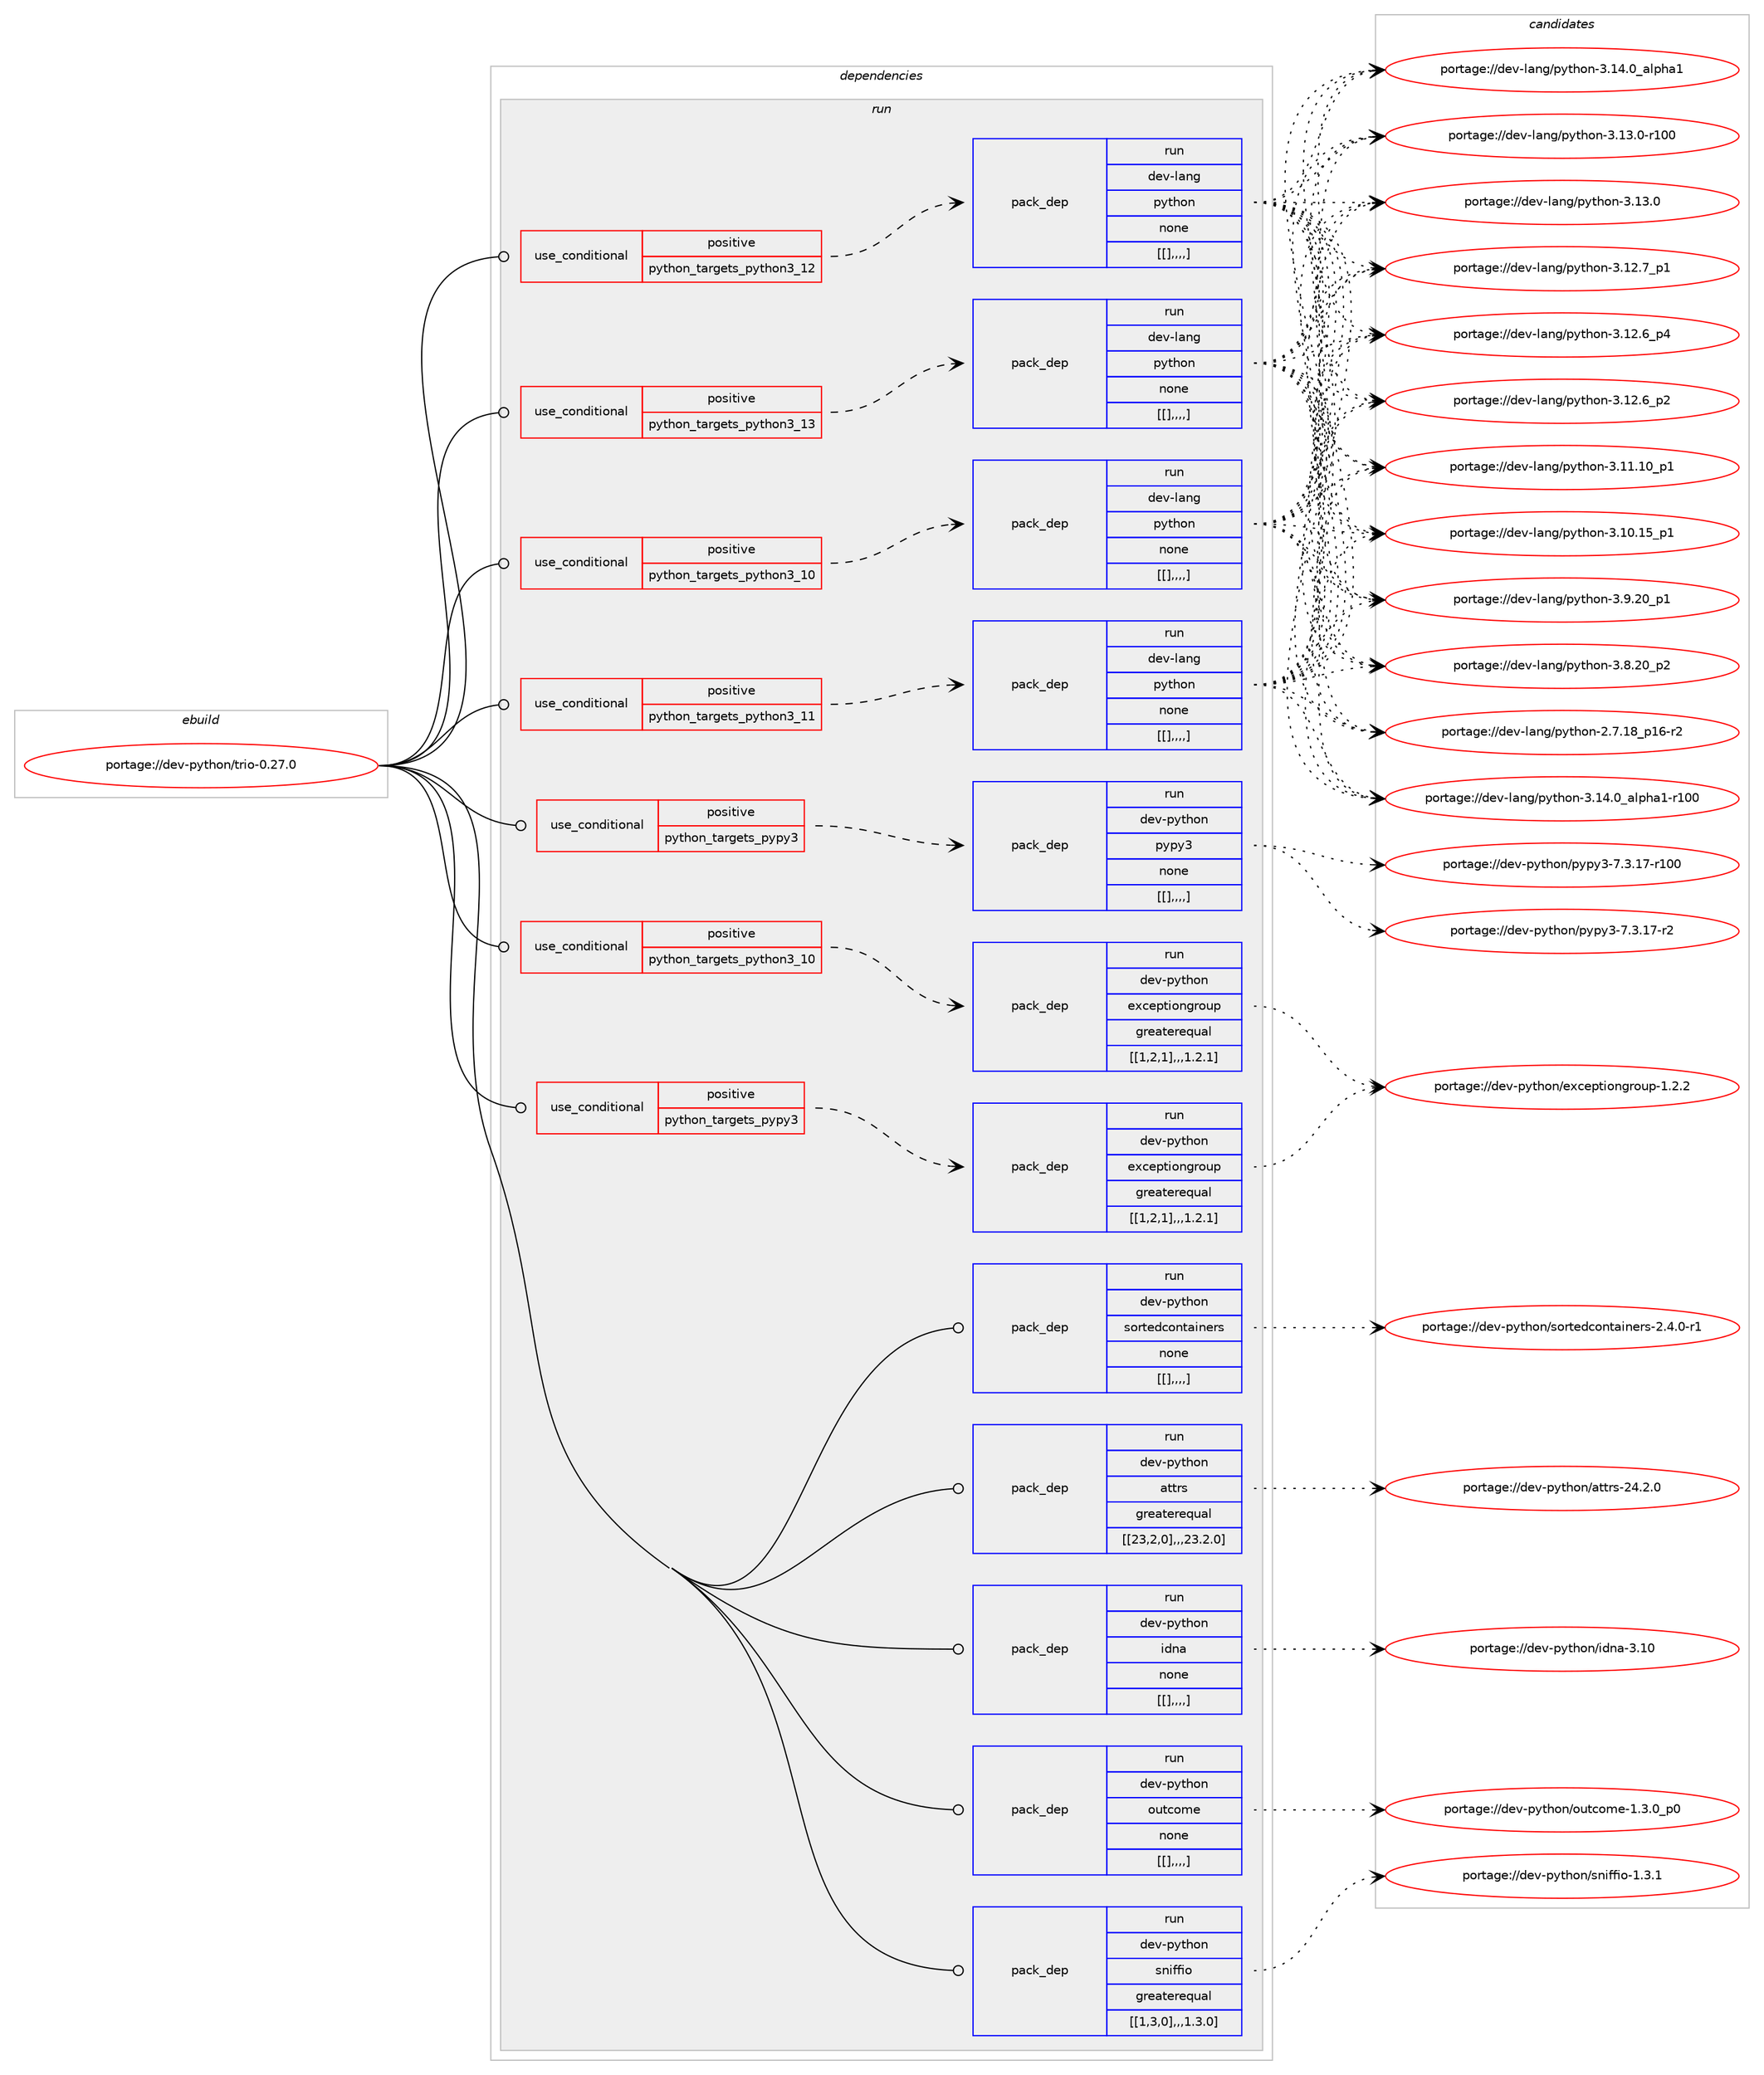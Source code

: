 digraph prolog {

# *************
# Graph options
# *************

newrank=true;
concentrate=true;
compound=true;
graph [rankdir=LR,fontname=Helvetica,fontsize=10,ranksep=1.5];#, ranksep=2.5, nodesep=0.2];
edge  [arrowhead=vee];
node  [fontname=Helvetica,fontsize=10];

# **********
# The ebuild
# **********

subgraph cluster_leftcol {
color=gray;
label=<<i>ebuild</i>>;
id [label="portage://dev-python/trio-0.27.0", color=red, width=4, href="../dev-python/trio-0.27.0.svg"];
}

# ****************
# The dependencies
# ****************

subgraph cluster_midcol {
color=gray;
label=<<i>dependencies</i>>;
subgraph cluster_compile {
fillcolor="#eeeeee";
style=filled;
label=<<i>compile</i>>;
}
subgraph cluster_compileandrun {
fillcolor="#eeeeee";
style=filled;
label=<<i>compile and run</i>>;
}
subgraph cluster_run {
fillcolor="#eeeeee";
style=filled;
label=<<i>run</i>>;
subgraph cond43530 {
dependency173233 [label=<<TABLE BORDER="0" CELLBORDER="1" CELLSPACING="0" CELLPADDING="4"><TR><TD ROWSPAN="3" CELLPADDING="10">use_conditional</TD></TR><TR><TD>positive</TD></TR><TR><TD>python_targets_pypy3</TD></TR></TABLE>>, shape=none, color=red];
subgraph pack128379 {
dependency173291 [label=<<TABLE BORDER="0" CELLBORDER="1" CELLSPACING="0" CELLPADDING="4" WIDTH="220"><TR><TD ROWSPAN="6" CELLPADDING="30">pack_dep</TD></TR><TR><TD WIDTH="110">run</TD></TR><TR><TD>dev-python</TD></TR><TR><TD>exceptiongroup</TD></TR><TR><TD>greaterequal</TD></TR><TR><TD>[[1,2,1],,,1.2.1]</TD></TR></TABLE>>, shape=none, color=blue];
}
dependency173233:e -> dependency173291:w [weight=20,style="dashed",arrowhead="vee"];
}
id:e -> dependency173233:w [weight=20,style="solid",arrowhead="odot"];
subgraph cond43576 {
dependency173322 [label=<<TABLE BORDER="0" CELLBORDER="1" CELLSPACING="0" CELLPADDING="4"><TR><TD ROWSPAN="3" CELLPADDING="10">use_conditional</TD></TR><TR><TD>positive</TD></TR><TR><TD>python_targets_pypy3</TD></TR></TABLE>>, shape=none, color=red];
subgraph pack128395 {
dependency173325 [label=<<TABLE BORDER="0" CELLBORDER="1" CELLSPACING="0" CELLPADDING="4" WIDTH="220"><TR><TD ROWSPAN="6" CELLPADDING="30">pack_dep</TD></TR><TR><TD WIDTH="110">run</TD></TR><TR><TD>dev-python</TD></TR><TR><TD>pypy3</TD></TR><TR><TD>none</TD></TR><TR><TD>[[],,,,]</TD></TR></TABLE>>, shape=none, color=blue];
}
dependency173322:e -> dependency173325:w [weight=20,style="dashed",arrowhead="vee"];
}
id:e -> dependency173322:w [weight=20,style="solid",arrowhead="odot"];
subgraph cond43616 {
dependency173393 [label=<<TABLE BORDER="0" CELLBORDER="1" CELLSPACING="0" CELLPADDING="4"><TR><TD ROWSPAN="3" CELLPADDING="10">use_conditional</TD></TR><TR><TD>positive</TD></TR><TR><TD>python_targets_python3_10</TD></TR></TABLE>>, shape=none, color=red];
subgraph pack128465 {
dependency173494 [label=<<TABLE BORDER="0" CELLBORDER="1" CELLSPACING="0" CELLPADDING="4" WIDTH="220"><TR><TD ROWSPAN="6" CELLPADDING="30">pack_dep</TD></TR><TR><TD WIDTH="110">run</TD></TR><TR><TD>dev-lang</TD></TR><TR><TD>python</TD></TR><TR><TD>none</TD></TR><TR><TD>[[],,,,]</TD></TR></TABLE>>, shape=none, color=blue];
}
dependency173393:e -> dependency173494:w [weight=20,style="dashed",arrowhead="vee"];
}
id:e -> dependency173393:w [weight=20,style="solid",arrowhead="odot"];
subgraph cond43655 {
dependency173538 [label=<<TABLE BORDER="0" CELLBORDER="1" CELLSPACING="0" CELLPADDING="4"><TR><TD ROWSPAN="3" CELLPADDING="10">use_conditional</TD></TR><TR><TD>positive</TD></TR><TR><TD>python_targets_python3_10</TD></TR></TABLE>>, shape=none, color=red];
subgraph pack128541 {
dependency173574 [label=<<TABLE BORDER="0" CELLBORDER="1" CELLSPACING="0" CELLPADDING="4" WIDTH="220"><TR><TD ROWSPAN="6" CELLPADDING="30">pack_dep</TD></TR><TR><TD WIDTH="110">run</TD></TR><TR><TD>dev-python</TD></TR><TR><TD>exceptiongroup</TD></TR><TR><TD>greaterequal</TD></TR><TR><TD>[[1,2,1],,,1.2.1]</TD></TR></TABLE>>, shape=none, color=blue];
}
dependency173538:e -> dependency173574:w [weight=20,style="dashed",arrowhead="vee"];
}
id:e -> dependency173538:w [weight=20,style="solid",arrowhead="odot"];
subgraph cond43687 {
dependency173595 [label=<<TABLE BORDER="0" CELLBORDER="1" CELLSPACING="0" CELLPADDING="4"><TR><TD ROWSPAN="3" CELLPADDING="10">use_conditional</TD></TR><TR><TD>positive</TD></TR><TR><TD>python_targets_python3_11</TD></TR></TABLE>>, shape=none, color=red];
subgraph pack128580 {
dependency173650 [label=<<TABLE BORDER="0" CELLBORDER="1" CELLSPACING="0" CELLPADDING="4" WIDTH="220"><TR><TD ROWSPAN="6" CELLPADDING="30">pack_dep</TD></TR><TR><TD WIDTH="110">run</TD></TR><TR><TD>dev-lang</TD></TR><TR><TD>python</TD></TR><TR><TD>none</TD></TR><TR><TD>[[],,,,]</TD></TR></TABLE>>, shape=none, color=blue];
}
dependency173595:e -> dependency173650:w [weight=20,style="dashed",arrowhead="vee"];
}
id:e -> dependency173595:w [weight=20,style="solid",arrowhead="odot"];
subgraph cond43715 {
dependency173686 [label=<<TABLE BORDER="0" CELLBORDER="1" CELLSPACING="0" CELLPADDING="4"><TR><TD ROWSPAN="3" CELLPADDING="10">use_conditional</TD></TR><TR><TD>positive</TD></TR><TR><TD>python_targets_python3_12</TD></TR></TABLE>>, shape=none, color=red];
subgraph pack128634 {
dependency173713 [label=<<TABLE BORDER="0" CELLBORDER="1" CELLSPACING="0" CELLPADDING="4" WIDTH="220"><TR><TD ROWSPAN="6" CELLPADDING="30">pack_dep</TD></TR><TR><TD WIDTH="110">run</TD></TR><TR><TD>dev-lang</TD></TR><TR><TD>python</TD></TR><TR><TD>none</TD></TR><TR><TD>[[],,,,]</TD></TR></TABLE>>, shape=none, color=blue];
}
dependency173686:e -> dependency173713:w [weight=20,style="dashed",arrowhead="vee"];
}
id:e -> dependency173686:w [weight=20,style="solid",arrowhead="odot"];
subgraph cond43729 {
dependency173733 [label=<<TABLE BORDER="0" CELLBORDER="1" CELLSPACING="0" CELLPADDING="4"><TR><TD ROWSPAN="3" CELLPADDING="10">use_conditional</TD></TR><TR><TD>positive</TD></TR><TR><TD>python_targets_python3_13</TD></TR></TABLE>>, shape=none, color=red];
subgraph pack128653 {
dependency173735 [label=<<TABLE BORDER="0" CELLBORDER="1" CELLSPACING="0" CELLPADDING="4" WIDTH="220"><TR><TD ROWSPAN="6" CELLPADDING="30">pack_dep</TD></TR><TR><TD WIDTH="110">run</TD></TR><TR><TD>dev-lang</TD></TR><TR><TD>python</TD></TR><TR><TD>none</TD></TR><TR><TD>[[],,,,]</TD></TR></TABLE>>, shape=none, color=blue];
}
dependency173733:e -> dependency173735:w [weight=20,style="dashed",arrowhead="vee"];
}
id:e -> dependency173733:w [weight=20,style="solid",arrowhead="odot"];
subgraph pack128667 {
dependency173756 [label=<<TABLE BORDER="0" CELLBORDER="1" CELLSPACING="0" CELLPADDING="4" WIDTH="220"><TR><TD ROWSPAN="6" CELLPADDING="30">pack_dep</TD></TR><TR><TD WIDTH="110">run</TD></TR><TR><TD>dev-python</TD></TR><TR><TD>attrs</TD></TR><TR><TD>greaterequal</TD></TR><TR><TD>[[23,2,0],,,23.2.0]</TD></TR></TABLE>>, shape=none, color=blue];
}
id:e -> dependency173756:w [weight=20,style="solid",arrowhead="odot"];
subgraph pack128669 {
dependency173758 [label=<<TABLE BORDER="0" CELLBORDER="1" CELLSPACING="0" CELLPADDING="4" WIDTH="220"><TR><TD ROWSPAN="6" CELLPADDING="30">pack_dep</TD></TR><TR><TD WIDTH="110">run</TD></TR><TR><TD>dev-python</TD></TR><TR><TD>idna</TD></TR><TR><TD>none</TD></TR><TR><TD>[[],,,,]</TD></TR></TABLE>>, shape=none, color=blue];
}
id:e -> dependency173758:w [weight=20,style="solid",arrowhead="odot"];
subgraph pack128672 {
dependency173763 [label=<<TABLE BORDER="0" CELLBORDER="1" CELLSPACING="0" CELLPADDING="4" WIDTH="220"><TR><TD ROWSPAN="6" CELLPADDING="30">pack_dep</TD></TR><TR><TD WIDTH="110">run</TD></TR><TR><TD>dev-python</TD></TR><TR><TD>outcome</TD></TR><TR><TD>none</TD></TR><TR><TD>[[],,,,]</TD></TR></TABLE>>, shape=none, color=blue];
}
id:e -> dependency173763:w [weight=20,style="solid",arrowhead="odot"];
subgraph pack128697 {
dependency173922 [label=<<TABLE BORDER="0" CELLBORDER="1" CELLSPACING="0" CELLPADDING="4" WIDTH="220"><TR><TD ROWSPAN="6" CELLPADDING="30">pack_dep</TD></TR><TR><TD WIDTH="110">run</TD></TR><TR><TD>dev-python</TD></TR><TR><TD>sniffio</TD></TR><TR><TD>greaterequal</TD></TR><TR><TD>[[1,3,0],,,1.3.0]</TD></TR></TABLE>>, shape=none, color=blue];
}
id:e -> dependency173922:w [weight=20,style="solid",arrowhead="odot"];
subgraph pack128804 {
dependency173987 [label=<<TABLE BORDER="0" CELLBORDER="1" CELLSPACING="0" CELLPADDING="4" WIDTH="220"><TR><TD ROWSPAN="6" CELLPADDING="30">pack_dep</TD></TR><TR><TD WIDTH="110">run</TD></TR><TR><TD>dev-python</TD></TR><TR><TD>sortedcontainers</TD></TR><TR><TD>none</TD></TR><TR><TD>[[],,,,]</TD></TR></TABLE>>, shape=none, color=blue];
}
id:e -> dependency173987:w [weight=20,style="solid",arrowhead="odot"];
}
}

# **************
# The candidates
# **************

subgraph cluster_choices {
rank=same;
color=gray;
label=<<i>candidates</i>>;

subgraph choice128508 {
color=black;
nodesep=1;
choice100101118451121211161041111104710112099101112116105111110103114111117112454946504650 [label="portage://dev-python/exceptiongroup-1.2.2", color=red, width=4,href="../dev-python/exceptiongroup-1.2.2.svg"];
dependency173291:e -> choice100101118451121211161041111104710112099101112116105111110103114111117112454946504650:w [style=dotted,weight="100"];
}
subgraph choice128545 {
color=black;
nodesep=1;
choice100101118451121211161041111104711212111212151455546514649554511450 [label="portage://dev-python/pypy3-7.3.17-r2", color=red, width=4,href="../dev-python/pypy3-7.3.17-r2.svg"];
choice1001011184511212111610411111047112121112121514555465146495545114494848 [label="portage://dev-python/pypy3-7.3.17-r100", color=red, width=4,href="../dev-python/pypy3-7.3.17-r100.svg"];
dependency173325:e -> choice100101118451121211161041111104711212111212151455546514649554511450:w [style=dotted,weight="100"];
dependency173325:e -> choice1001011184511212111610411111047112121112121514555465146495545114494848:w [style=dotted,weight="100"];
}
subgraph choice128547 {
color=black;
nodesep=1;
choice100101118451089711010347112121116104111110455146495246489597108112104974945114494848 [label="portage://dev-lang/python-3.14.0_alpha1-r100", color=red, width=4,href="../dev-lang/python-3.14.0_alpha1-r100.svg"];
choice1001011184510897110103471121211161041111104551464952464895971081121049749 [label="portage://dev-lang/python-3.14.0_alpha1", color=red, width=4,href="../dev-lang/python-3.14.0_alpha1.svg"];
choice1001011184510897110103471121211161041111104551464951464845114494848 [label="portage://dev-lang/python-3.13.0-r100", color=red, width=4,href="../dev-lang/python-3.13.0-r100.svg"];
choice10010111845108971101034711212111610411111045514649514648 [label="portage://dev-lang/python-3.13.0", color=red, width=4,href="../dev-lang/python-3.13.0.svg"];
choice100101118451089711010347112121116104111110455146495046559511249 [label="portage://dev-lang/python-3.12.7_p1", color=red, width=4,href="../dev-lang/python-3.12.7_p1.svg"];
choice100101118451089711010347112121116104111110455146495046549511252 [label="portage://dev-lang/python-3.12.6_p4", color=red, width=4,href="../dev-lang/python-3.12.6_p4.svg"];
choice100101118451089711010347112121116104111110455146495046549511250 [label="portage://dev-lang/python-3.12.6_p2", color=red, width=4,href="../dev-lang/python-3.12.6_p2.svg"];
choice10010111845108971101034711212111610411111045514649494649489511249 [label="portage://dev-lang/python-3.11.10_p1", color=red, width=4,href="../dev-lang/python-3.11.10_p1.svg"];
choice10010111845108971101034711212111610411111045514649484649539511249 [label="portage://dev-lang/python-3.10.15_p1", color=red, width=4,href="../dev-lang/python-3.10.15_p1.svg"];
choice100101118451089711010347112121116104111110455146574650489511249 [label="portage://dev-lang/python-3.9.20_p1", color=red, width=4,href="../dev-lang/python-3.9.20_p1.svg"];
choice100101118451089711010347112121116104111110455146564650489511250 [label="portage://dev-lang/python-3.8.20_p2", color=red, width=4,href="../dev-lang/python-3.8.20_p2.svg"];
choice100101118451089711010347112121116104111110455046554649569511249544511450 [label="portage://dev-lang/python-2.7.18_p16-r2", color=red, width=4,href="../dev-lang/python-2.7.18_p16-r2.svg"];
dependency173494:e -> choice100101118451089711010347112121116104111110455146495246489597108112104974945114494848:w [style=dotted,weight="100"];
dependency173494:e -> choice1001011184510897110103471121211161041111104551464952464895971081121049749:w [style=dotted,weight="100"];
dependency173494:e -> choice1001011184510897110103471121211161041111104551464951464845114494848:w [style=dotted,weight="100"];
dependency173494:e -> choice10010111845108971101034711212111610411111045514649514648:w [style=dotted,weight="100"];
dependency173494:e -> choice100101118451089711010347112121116104111110455146495046559511249:w [style=dotted,weight="100"];
dependency173494:e -> choice100101118451089711010347112121116104111110455146495046549511252:w [style=dotted,weight="100"];
dependency173494:e -> choice100101118451089711010347112121116104111110455146495046549511250:w [style=dotted,weight="100"];
dependency173494:e -> choice10010111845108971101034711212111610411111045514649494649489511249:w [style=dotted,weight="100"];
dependency173494:e -> choice10010111845108971101034711212111610411111045514649484649539511249:w [style=dotted,weight="100"];
dependency173494:e -> choice100101118451089711010347112121116104111110455146574650489511249:w [style=dotted,weight="100"];
dependency173494:e -> choice100101118451089711010347112121116104111110455146564650489511250:w [style=dotted,weight="100"];
dependency173494:e -> choice100101118451089711010347112121116104111110455046554649569511249544511450:w [style=dotted,weight="100"];
}
subgraph choice128564 {
color=black;
nodesep=1;
choice100101118451121211161041111104710112099101112116105111110103114111117112454946504650 [label="portage://dev-python/exceptiongroup-1.2.2", color=red, width=4,href="../dev-python/exceptiongroup-1.2.2.svg"];
dependency173574:e -> choice100101118451121211161041111104710112099101112116105111110103114111117112454946504650:w [style=dotted,weight="100"];
}
subgraph choice128584 {
color=black;
nodesep=1;
choice100101118451089711010347112121116104111110455146495246489597108112104974945114494848 [label="portage://dev-lang/python-3.14.0_alpha1-r100", color=red, width=4,href="../dev-lang/python-3.14.0_alpha1-r100.svg"];
choice1001011184510897110103471121211161041111104551464952464895971081121049749 [label="portage://dev-lang/python-3.14.0_alpha1", color=red, width=4,href="../dev-lang/python-3.14.0_alpha1.svg"];
choice1001011184510897110103471121211161041111104551464951464845114494848 [label="portage://dev-lang/python-3.13.0-r100", color=red, width=4,href="../dev-lang/python-3.13.0-r100.svg"];
choice10010111845108971101034711212111610411111045514649514648 [label="portage://dev-lang/python-3.13.0", color=red, width=4,href="../dev-lang/python-3.13.0.svg"];
choice100101118451089711010347112121116104111110455146495046559511249 [label="portage://dev-lang/python-3.12.7_p1", color=red, width=4,href="../dev-lang/python-3.12.7_p1.svg"];
choice100101118451089711010347112121116104111110455146495046549511252 [label="portage://dev-lang/python-3.12.6_p4", color=red, width=4,href="../dev-lang/python-3.12.6_p4.svg"];
choice100101118451089711010347112121116104111110455146495046549511250 [label="portage://dev-lang/python-3.12.6_p2", color=red, width=4,href="../dev-lang/python-3.12.6_p2.svg"];
choice10010111845108971101034711212111610411111045514649494649489511249 [label="portage://dev-lang/python-3.11.10_p1", color=red, width=4,href="../dev-lang/python-3.11.10_p1.svg"];
choice10010111845108971101034711212111610411111045514649484649539511249 [label="portage://dev-lang/python-3.10.15_p1", color=red, width=4,href="../dev-lang/python-3.10.15_p1.svg"];
choice100101118451089711010347112121116104111110455146574650489511249 [label="portage://dev-lang/python-3.9.20_p1", color=red, width=4,href="../dev-lang/python-3.9.20_p1.svg"];
choice100101118451089711010347112121116104111110455146564650489511250 [label="portage://dev-lang/python-3.8.20_p2", color=red, width=4,href="../dev-lang/python-3.8.20_p2.svg"];
choice100101118451089711010347112121116104111110455046554649569511249544511450 [label="portage://dev-lang/python-2.7.18_p16-r2", color=red, width=4,href="../dev-lang/python-2.7.18_p16-r2.svg"];
dependency173650:e -> choice100101118451089711010347112121116104111110455146495246489597108112104974945114494848:w [style=dotted,weight="100"];
dependency173650:e -> choice1001011184510897110103471121211161041111104551464952464895971081121049749:w [style=dotted,weight="100"];
dependency173650:e -> choice1001011184510897110103471121211161041111104551464951464845114494848:w [style=dotted,weight="100"];
dependency173650:e -> choice10010111845108971101034711212111610411111045514649514648:w [style=dotted,weight="100"];
dependency173650:e -> choice100101118451089711010347112121116104111110455146495046559511249:w [style=dotted,weight="100"];
dependency173650:e -> choice100101118451089711010347112121116104111110455146495046549511252:w [style=dotted,weight="100"];
dependency173650:e -> choice100101118451089711010347112121116104111110455146495046549511250:w [style=dotted,weight="100"];
dependency173650:e -> choice10010111845108971101034711212111610411111045514649494649489511249:w [style=dotted,weight="100"];
dependency173650:e -> choice10010111845108971101034711212111610411111045514649484649539511249:w [style=dotted,weight="100"];
dependency173650:e -> choice100101118451089711010347112121116104111110455146574650489511249:w [style=dotted,weight="100"];
dependency173650:e -> choice100101118451089711010347112121116104111110455146564650489511250:w [style=dotted,weight="100"];
dependency173650:e -> choice100101118451089711010347112121116104111110455046554649569511249544511450:w [style=dotted,weight="100"];
}
subgraph choice128599 {
color=black;
nodesep=1;
choice100101118451089711010347112121116104111110455146495246489597108112104974945114494848 [label="portage://dev-lang/python-3.14.0_alpha1-r100", color=red, width=4,href="../dev-lang/python-3.14.0_alpha1-r100.svg"];
choice1001011184510897110103471121211161041111104551464952464895971081121049749 [label="portage://dev-lang/python-3.14.0_alpha1", color=red, width=4,href="../dev-lang/python-3.14.0_alpha1.svg"];
choice1001011184510897110103471121211161041111104551464951464845114494848 [label="portage://dev-lang/python-3.13.0-r100", color=red, width=4,href="../dev-lang/python-3.13.0-r100.svg"];
choice10010111845108971101034711212111610411111045514649514648 [label="portage://dev-lang/python-3.13.0", color=red, width=4,href="../dev-lang/python-3.13.0.svg"];
choice100101118451089711010347112121116104111110455146495046559511249 [label="portage://dev-lang/python-3.12.7_p1", color=red, width=4,href="../dev-lang/python-3.12.7_p1.svg"];
choice100101118451089711010347112121116104111110455146495046549511252 [label="portage://dev-lang/python-3.12.6_p4", color=red, width=4,href="../dev-lang/python-3.12.6_p4.svg"];
choice100101118451089711010347112121116104111110455146495046549511250 [label="portage://dev-lang/python-3.12.6_p2", color=red, width=4,href="../dev-lang/python-3.12.6_p2.svg"];
choice10010111845108971101034711212111610411111045514649494649489511249 [label="portage://dev-lang/python-3.11.10_p1", color=red, width=4,href="../dev-lang/python-3.11.10_p1.svg"];
choice10010111845108971101034711212111610411111045514649484649539511249 [label="portage://dev-lang/python-3.10.15_p1", color=red, width=4,href="../dev-lang/python-3.10.15_p1.svg"];
choice100101118451089711010347112121116104111110455146574650489511249 [label="portage://dev-lang/python-3.9.20_p1", color=red, width=4,href="../dev-lang/python-3.9.20_p1.svg"];
choice100101118451089711010347112121116104111110455146564650489511250 [label="portage://dev-lang/python-3.8.20_p2", color=red, width=4,href="../dev-lang/python-3.8.20_p2.svg"];
choice100101118451089711010347112121116104111110455046554649569511249544511450 [label="portage://dev-lang/python-2.7.18_p16-r2", color=red, width=4,href="../dev-lang/python-2.7.18_p16-r2.svg"];
dependency173713:e -> choice100101118451089711010347112121116104111110455146495246489597108112104974945114494848:w [style=dotted,weight="100"];
dependency173713:e -> choice1001011184510897110103471121211161041111104551464952464895971081121049749:w [style=dotted,weight="100"];
dependency173713:e -> choice1001011184510897110103471121211161041111104551464951464845114494848:w [style=dotted,weight="100"];
dependency173713:e -> choice10010111845108971101034711212111610411111045514649514648:w [style=dotted,weight="100"];
dependency173713:e -> choice100101118451089711010347112121116104111110455146495046559511249:w [style=dotted,weight="100"];
dependency173713:e -> choice100101118451089711010347112121116104111110455146495046549511252:w [style=dotted,weight="100"];
dependency173713:e -> choice100101118451089711010347112121116104111110455146495046549511250:w [style=dotted,weight="100"];
dependency173713:e -> choice10010111845108971101034711212111610411111045514649494649489511249:w [style=dotted,weight="100"];
dependency173713:e -> choice10010111845108971101034711212111610411111045514649484649539511249:w [style=dotted,weight="100"];
dependency173713:e -> choice100101118451089711010347112121116104111110455146574650489511249:w [style=dotted,weight="100"];
dependency173713:e -> choice100101118451089711010347112121116104111110455146564650489511250:w [style=dotted,weight="100"];
dependency173713:e -> choice100101118451089711010347112121116104111110455046554649569511249544511450:w [style=dotted,weight="100"];
}
subgraph choice128609 {
color=black;
nodesep=1;
choice100101118451089711010347112121116104111110455146495246489597108112104974945114494848 [label="portage://dev-lang/python-3.14.0_alpha1-r100", color=red, width=4,href="../dev-lang/python-3.14.0_alpha1-r100.svg"];
choice1001011184510897110103471121211161041111104551464952464895971081121049749 [label="portage://dev-lang/python-3.14.0_alpha1", color=red, width=4,href="../dev-lang/python-3.14.0_alpha1.svg"];
choice1001011184510897110103471121211161041111104551464951464845114494848 [label="portage://dev-lang/python-3.13.0-r100", color=red, width=4,href="../dev-lang/python-3.13.0-r100.svg"];
choice10010111845108971101034711212111610411111045514649514648 [label="portage://dev-lang/python-3.13.0", color=red, width=4,href="../dev-lang/python-3.13.0.svg"];
choice100101118451089711010347112121116104111110455146495046559511249 [label="portage://dev-lang/python-3.12.7_p1", color=red, width=4,href="../dev-lang/python-3.12.7_p1.svg"];
choice100101118451089711010347112121116104111110455146495046549511252 [label="portage://dev-lang/python-3.12.6_p4", color=red, width=4,href="../dev-lang/python-3.12.6_p4.svg"];
choice100101118451089711010347112121116104111110455146495046549511250 [label="portage://dev-lang/python-3.12.6_p2", color=red, width=4,href="../dev-lang/python-3.12.6_p2.svg"];
choice10010111845108971101034711212111610411111045514649494649489511249 [label="portage://dev-lang/python-3.11.10_p1", color=red, width=4,href="../dev-lang/python-3.11.10_p1.svg"];
choice10010111845108971101034711212111610411111045514649484649539511249 [label="portage://dev-lang/python-3.10.15_p1", color=red, width=4,href="../dev-lang/python-3.10.15_p1.svg"];
choice100101118451089711010347112121116104111110455146574650489511249 [label="portage://dev-lang/python-3.9.20_p1", color=red, width=4,href="../dev-lang/python-3.9.20_p1.svg"];
choice100101118451089711010347112121116104111110455146564650489511250 [label="portage://dev-lang/python-3.8.20_p2", color=red, width=4,href="../dev-lang/python-3.8.20_p2.svg"];
choice100101118451089711010347112121116104111110455046554649569511249544511450 [label="portage://dev-lang/python-2.7.18_p16-r2", color=red, width=4,href="../dev-lang/python-2.7.18_p16-r2.svg"];
dependency173735:e -> choice100101118451089711010347112121116104111110455146495246489597108112104974945114494848:w [style=dotted,weight="100"];
dependency173735:e -> choice1001011184510897110103471121211161041111104551464952464895971081121049749:w [style=dotted,weight="100"];
dependency173735:e -> choice1001011184510897110103471121211161041111104551464951464845114494848:w [style=dotted,weight="100"];
dependency173735:e -> choice10010111845108971101034711212111610411111045514649514648:w [style=dotted,weight="100"];
dependency173735:e -> choice100101118451089711010347112121116104111110455146495046559511249:w [style=dotted,weight="100"];
dependency173735:e -> choice100101118451089711010347112121116104111110455146495046549511252:w [style=dotted,weight="100"];
dependency173735:e -> choice100101118451089711010347112121116104111110455146495046549511250:w [style=dotted,weight="100"];
dependency173735:e -> choice10010111845108971101034711212111610411111045514649494649489511249:w [style=dotted,weight="100"];
dependency173735:e -> choice10010111845108971101034711212111610411111045514649484649539511249:w [style=dotted,weight="100"];
dependency173735:e -> choice100101118451089711010347112121116104111110455146574650489511249:w [style=dotted,weight="100"];
dependency173735:e -> choice100101118451089711010347112121116104111110455146564650489511250:w [style=dotted,weight="100"];
dependency173735:e -> choice100101118451089711010347112121116104111110455046554649569511249544511450:w [style=dotted,weight="100"];
}
subgraph choice128616 {
color=black;
nodesep=1;
choice10010111845112121116104111110479711611611411545505246504648 [label="portage://dev-python/attrs-24.2.0", color=red, width=4,href="../dev-python/attrs-24.2.0.svg"];
dependency173756:e -> choice10010111845112121116104111110479711611611411545505246504648:w [style=dotted,weight="100"];
}
subgraph choice128624 {
color=black;
nodesep=1;
choice1001011184511212111610411111047105100110974551464948 [label="portage://dev-python/idna-3.10", color=red, width=4,href="../dev-python/idna-3.10.svg"];
dependency173758:e -> choice1001011184511212111610411111047105100110974551464948:w [style=dotted,weight="100"];
}
subgraph choice128699 {
color=black;
nodesep=1;
choice1001011184511212111610411111047111117116991111091014549465146489511248 [label="portage://dev-python/outcome-1.3.0_p0", color=red, width=4,href="../dev-python/outcome-1.3.0_p0.svg"];
dependency173763:e -> choice1001011184511212111610411111047111117116991111091014549465146489511248:w [style=dotted,weight="100"];
}
subgraph choice128738 {
color=black;
nodesep=1;
choice1001011184511212111610411111047115110105102102105111454946514649 [label="portage://dev-python/sniffio-1.3.1", color=red, width=4,href="../dev-python/sniffio-1.3.1.svg"];
dependency173922:e -> choice1001011184511212111610411111047115110105102102105111454946514649:w [style=dotted,weight="100"];
}
subgraph choice128771 {
color=black;
nodesep=1;
choice100101118451121211161041111104711511111411610110099111110116971051101011141154550465246484511449 [label="portage://dev-python/sortedcontainers-2.4.0-r1", color=red, width=4,href="../dev-python/sortedcontainers-2.4.0-r1.svg"];
dependency173987:e -> choice100101118451121211161041111104711511111411610110099111110116971051101011141154550465246484511449:w [style=dotted,weight="100"];
}
}

}
